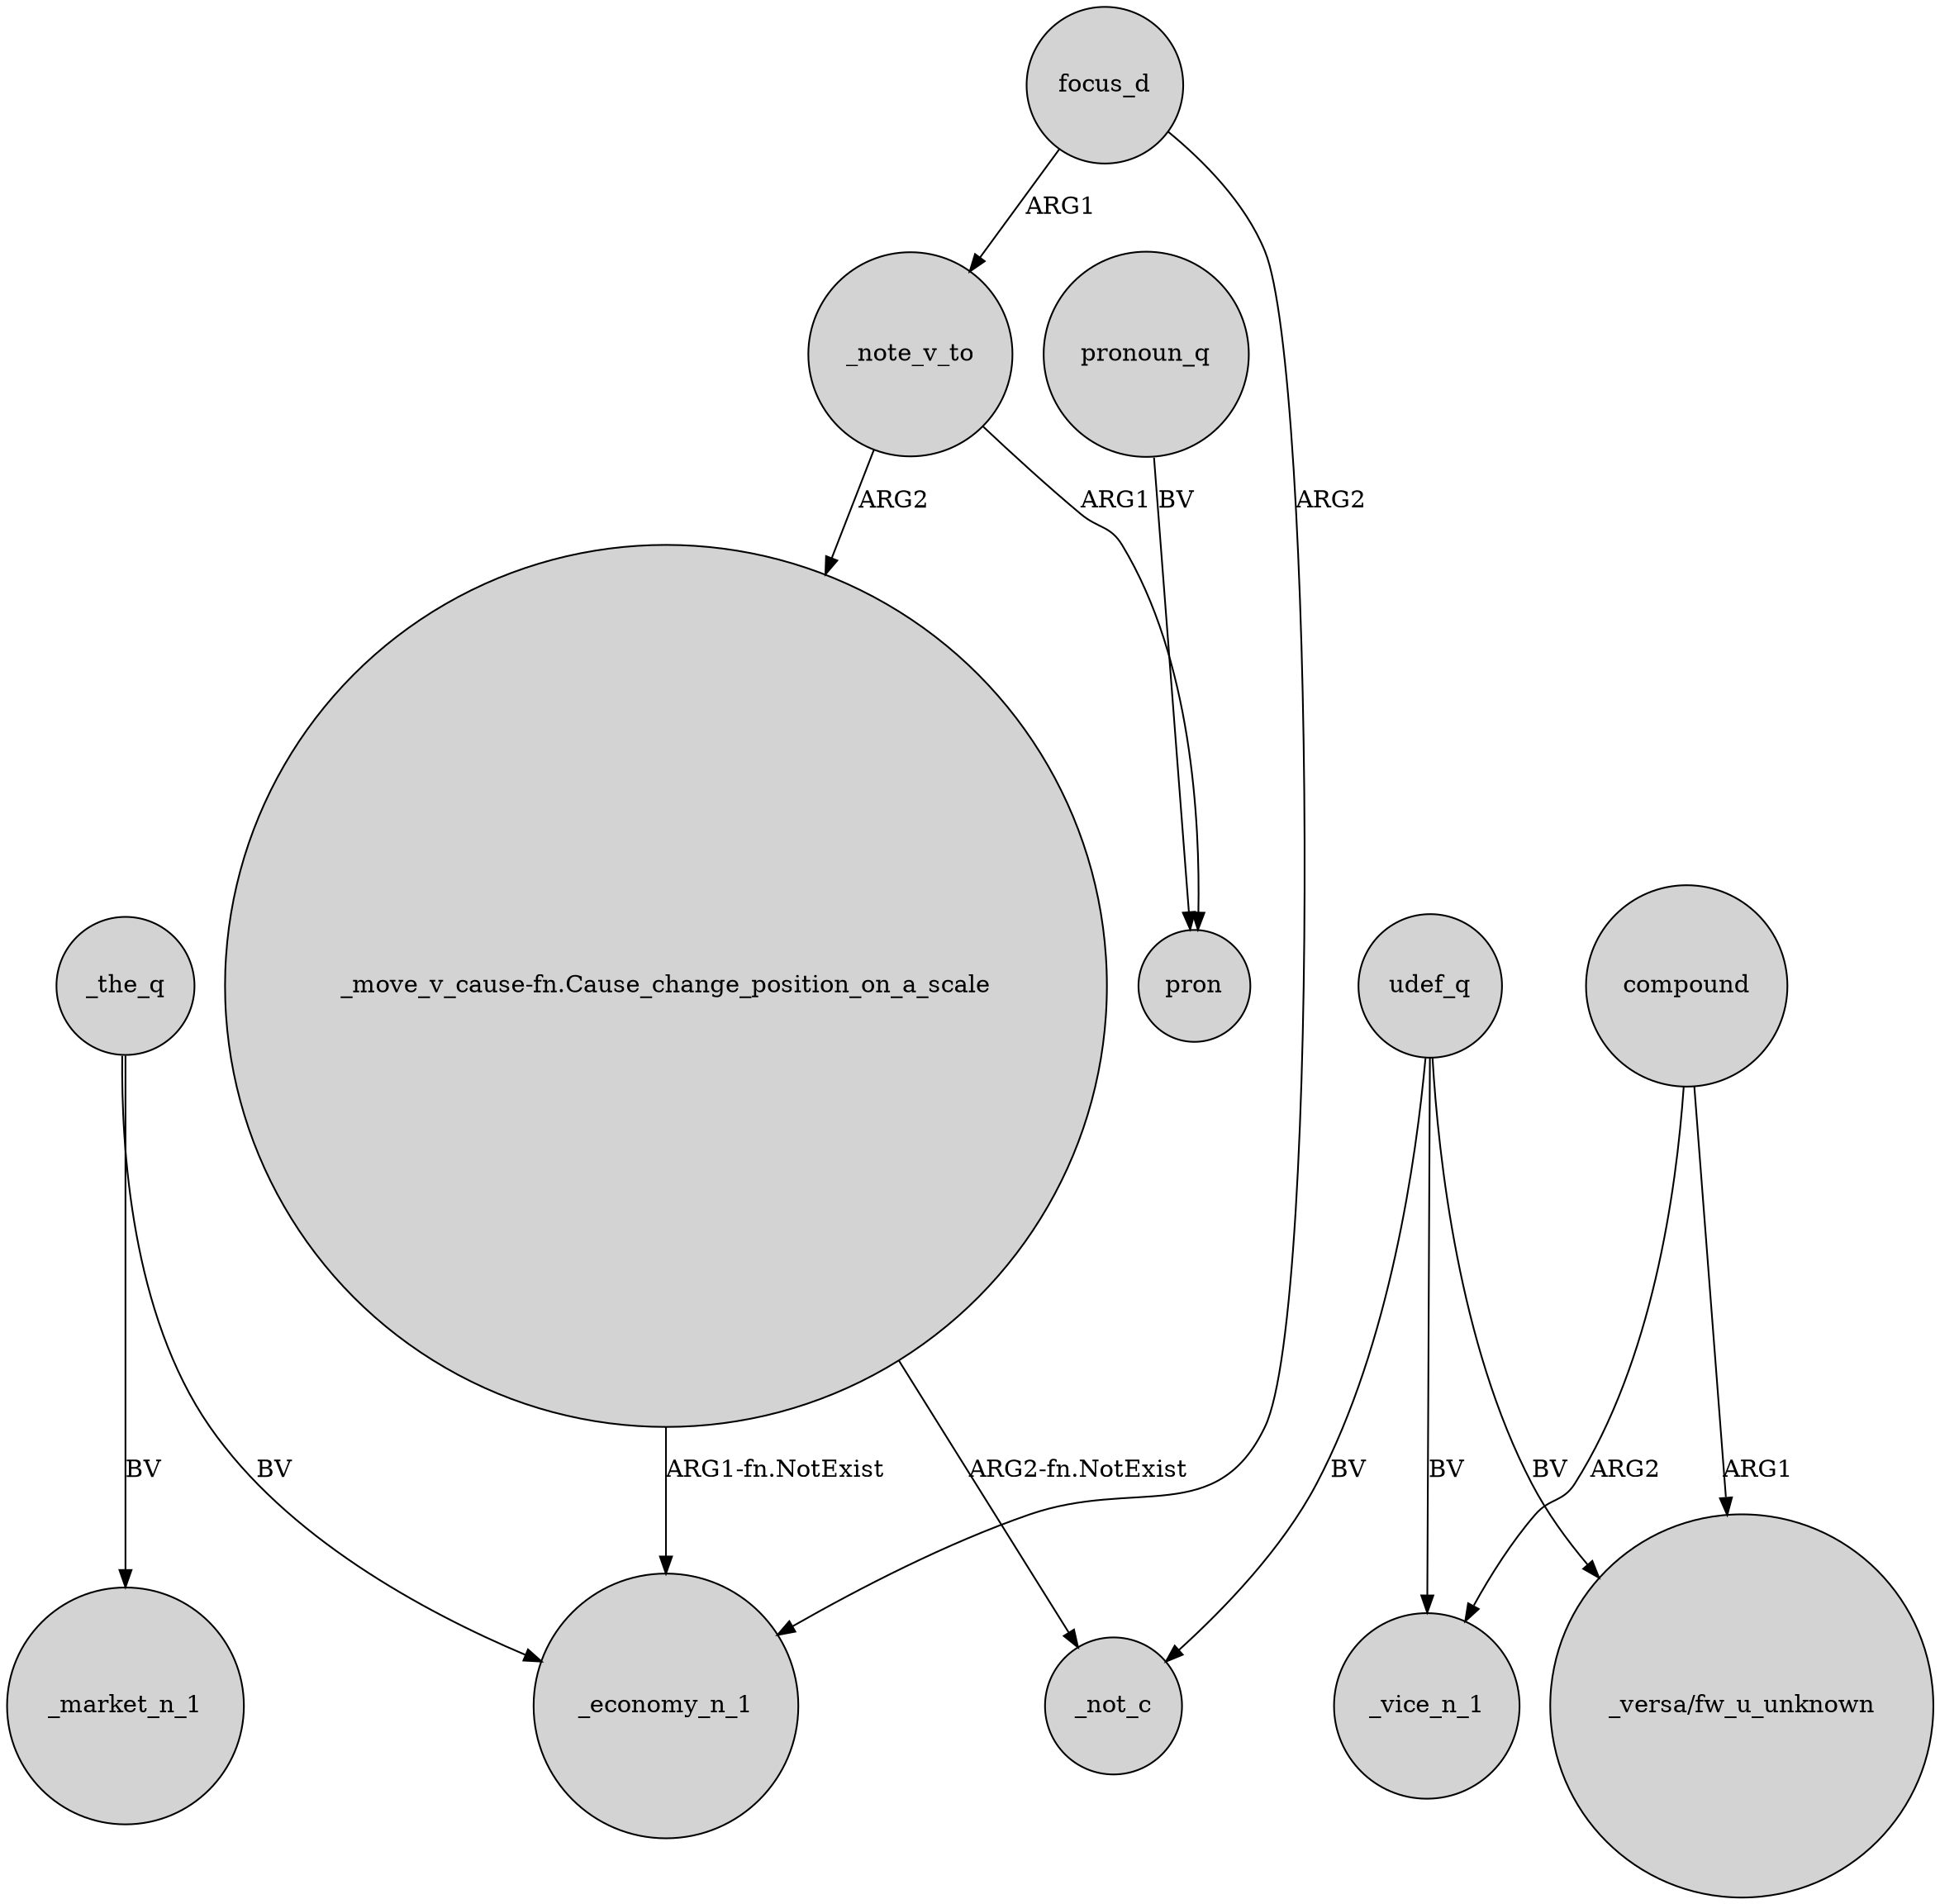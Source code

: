 digraph {
	node [shape=circle style=filled]
	_note_v_to -> pron [label=ARG1]
	_the_q -> _economy_n_1 [label=BV]
	compound -> _vice_n_1 [label=ARG2]
	_note_v_to -> "_move_v_cause-fn.Cause_change_position_on_a_scale" [label=ARG2]
	"_move_v_cause-fn.Cause_change_position_on_a_scale" -> _economy_n_1 [label="ARG1-fn.NotExist"]
	focus_d -> _economy_n_1 [label=ARG2]
	"_move_v_cause-fn.Cause_change_position_on_a_scale" -> _not_c [label="ARG2-fn.NotExist"]
	udef_q -> _not_c [label=BV]
	_the_q -> _market_n_1 [label=BV]
	udef_q -> _vice_n_1 [label=BV]
	udef_q -> "_versa/fw_u_unknown" [label=BV]
	compound -> "_versa/fw_u_unknown" [label=ARG1]
	focus_d -> _note_v_to [label=ARG1]
	pronoun_q -> pron [label=BV]
}
